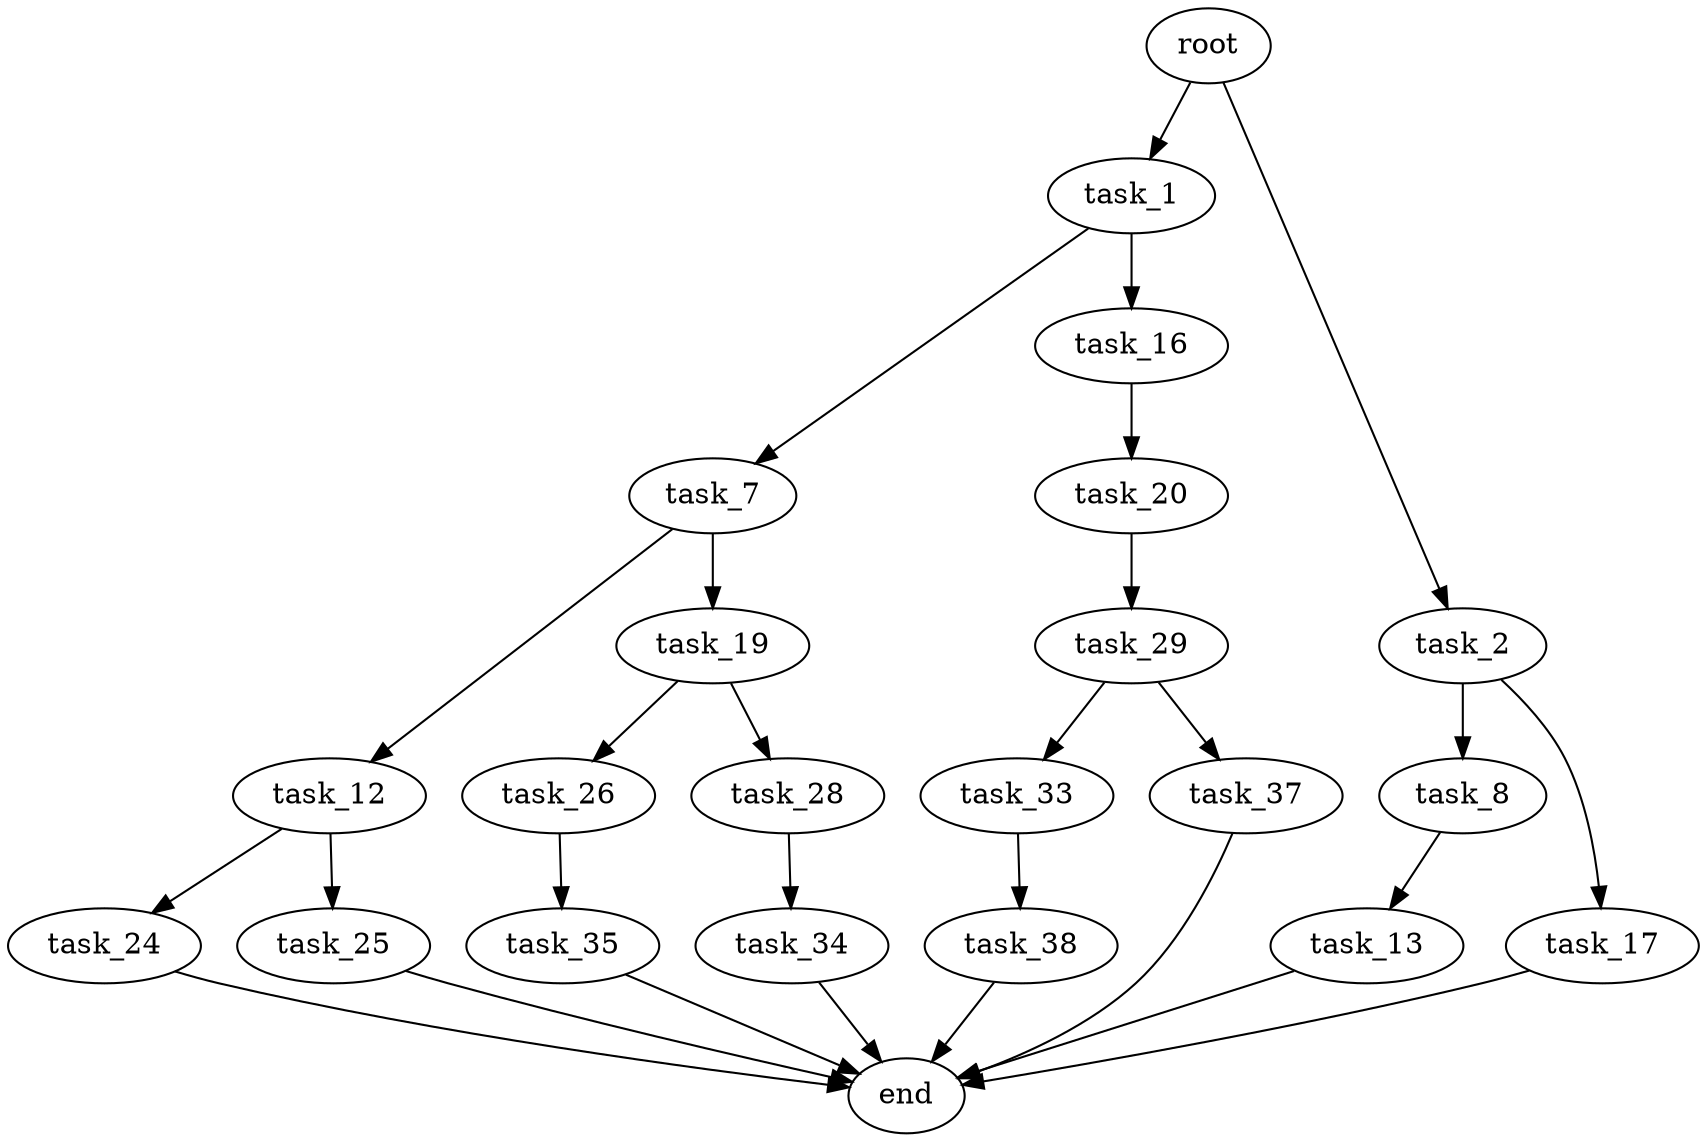 digraph G {
  root [size="0.000000"];
  task_1 [size="68719476736.000000"];
  task_2 [size="5558157588.000000"];
  task_7 [size="13071265056.000000"];
  task_16 [size="2008461218.000000"];
  task_8 [size="156535506556.000000"];
  task_17 [size="231928233984.000000"];
  task_12 [size="143959587457.000000"];
  task_19 [size="9188764388.000000"];
  task_13 [size="160188242098.000000"];
  task_24 [size="549755813888.000000"];
  task_25 [size="1112060695091.000000"];
  end [size="0.000000"];
  task_20 [size="368293445632.000000"];
  task_26 [size="7902641360.000000"];
  task_28 [size="79740341459.000000"];
  task_29 [size="231928233984.000000"];
  task_35 [size="612456852020.000000"];
  task_34 [size="7835751637.000000"];
  task_33 [size="40700668187.000000"];
  task_37 [size="10911177162.000000"];
  task_38 [size="18754120838.000000"];

  root -> task_1 [size="1.000000"];
  root -> task_2 [size="1.000000"];
  task_1 -> task_7 [size="134217728.000000"];
  task_1 -> task_16 [size="134217728.000000"];
  task_2 -> task_8 [size="134217728.000000"];
  task_2 -> task_17 [size="134217728.000000"];
  task_7 -> task_12 [size="411041792.000000"];
  task_7 -> task_19 [size="411041792.000000"];
  task_16 -> task_20 [size="75497472.000000"];
  task_8 -> task_13 [size="301989888.000000"];
  task_17 -> end [size="1.000000"];
  task_12 -> task_24 [size="209715200.000000"];
  task_12 -> task_25 [size="209715200.000000"];
  task_19 -> task_26 [size="209715200.000000"];
  task_19 -> task_28 [size="209715200.000000"];
  task_13 -> end [size="1.000000"];
  task_24 -> end [size="1.000000"];
  task_25 -> end [size="1.000000"];
  task_20 -> task_29 [size="411041792.000000"];
  task_26 -> task_35 [size="134217728.000000"];
  task_28 -> task_34 [size="75497472.000000"];
  task_29 -> task_33 [size="301989888.000000"];
  task_29 -> task_37 [size="301989888.000000"];
  task_35 -> end [size="1.000000"];
  task_34 -> end [size="1.000000"];
  task_33 -> task_38 [size="33554432.000000"];
  task_37 -> end [size="1.000000"];
  task_38 -> end [size="1.000000"];
}
